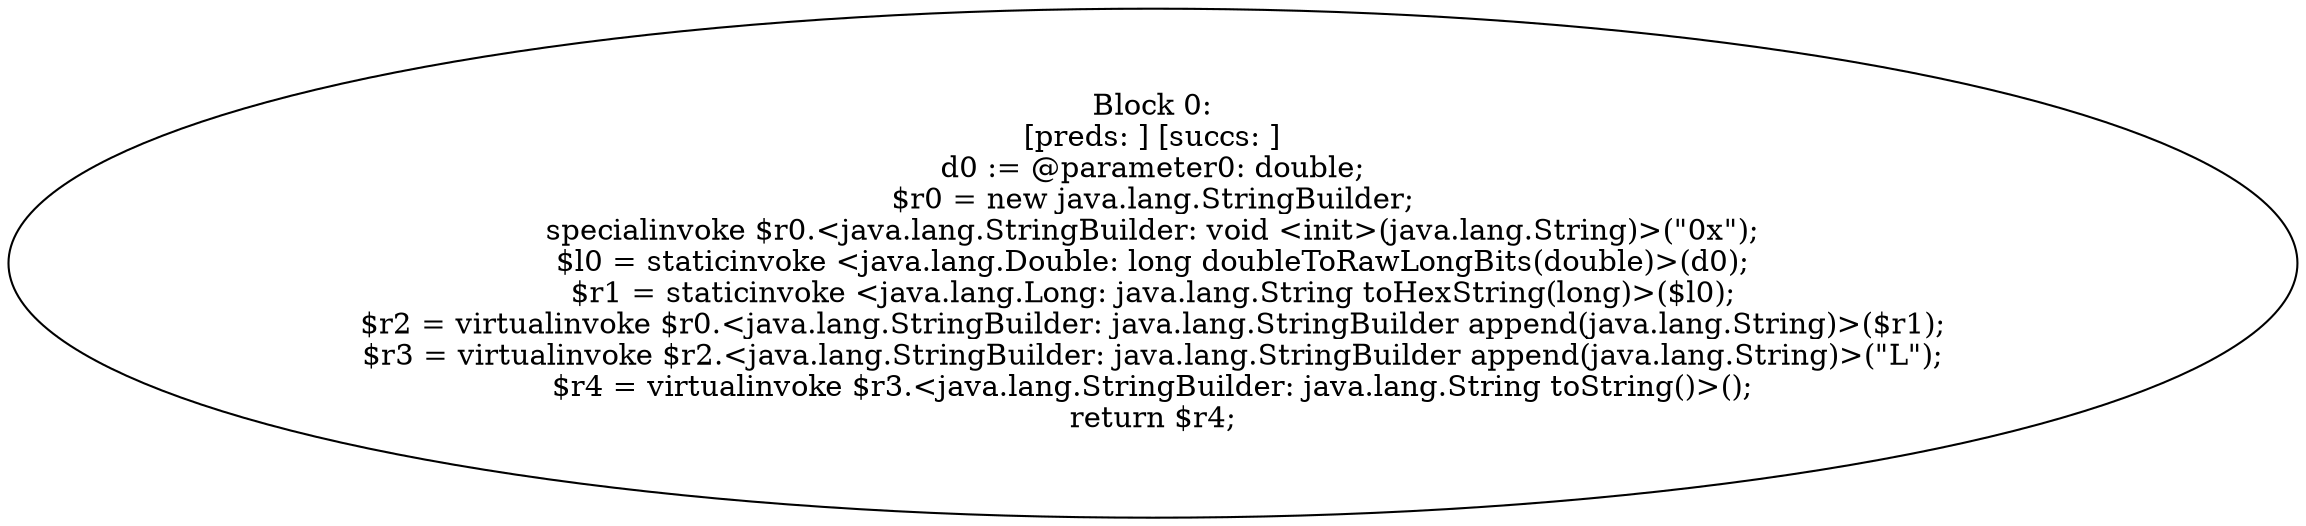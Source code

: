 digraph "unitGraph" {
    "Block 0:
[preds: ] [succs: ]
d0 := @parameter0: double;
$r0 = new java.lang.StringBuilder;
specialinvoke $r0.<java.lang.StringBuilder: void <init>(java.lang.String)>(\"0x\");
$l0 = staticinvoke <java.lang.Double: long doubleToRawLongBits(double)>(d0);
$r1 = staticinvoke <java.lang.Long: java.lang.String toHexString(long)>($l0);
$r2 = virtualinvoke $r0.<java.lang.StringBuilder: java.lang.StringBuilder append(java.lang.String)>($r1);
$r3 = virtualinvoke $r2.<java.lang.StringBuilder: java.lang.StringBuilder append(java.lang.String)>(\"L\");
$r4 = virtualinvoke $r3.<java.lang.StringBuilder: java.lang.String toString()>();
return $r4;
"
}
